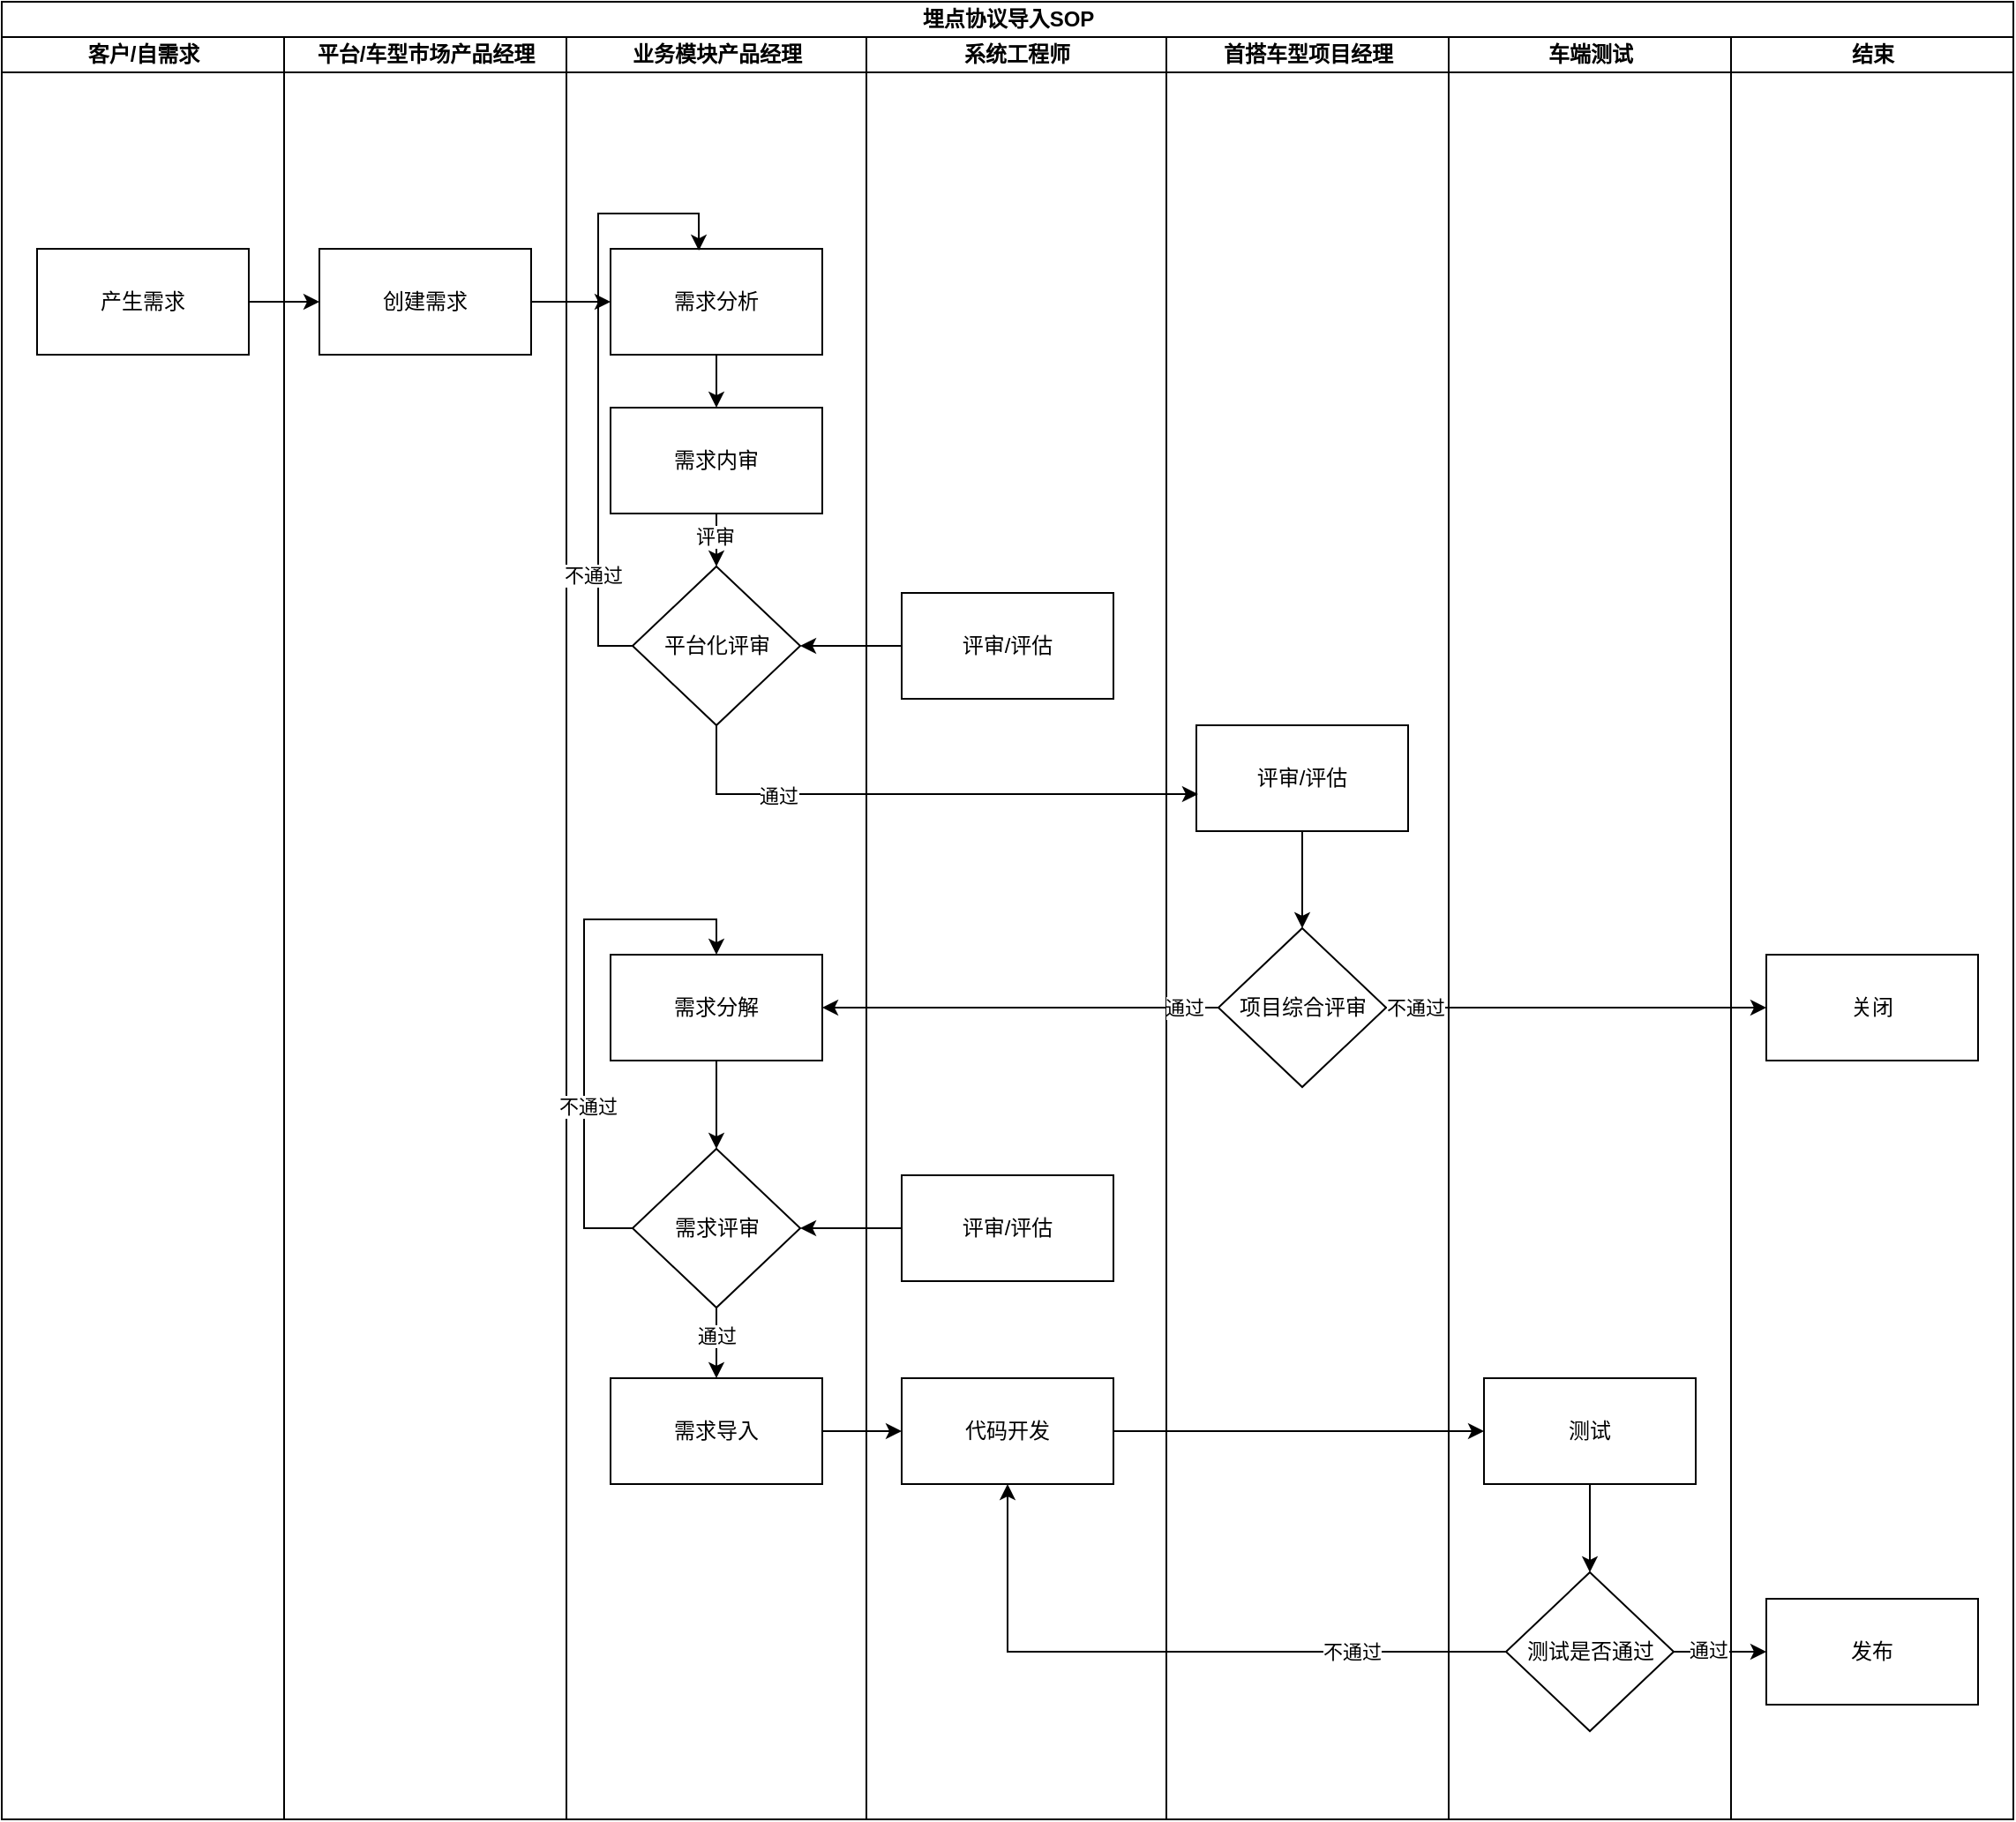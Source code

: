 <mxfile version="27.0.5">
  <diagram name="第 1 页" id="uvCS95DBRTtOygPlPAw_">
    <mxGraphModel dx="2018" dy="1112" grid="1" gridSize="10" guides="1" tooltips="1" connect="1" arrows="1" fold="1" page="1" pageScale="1" pageWidth="827" pageHeight="1169" math="0" shadow="0">
      <root>
        <mxCell id="0" />
        <mxCell id="1" parent="0" />
        <mxCell id="miPuNvPlgEgBlrkeNLi2-1" value="埋点协议导入SOP" style="swimlane;childLayout=stackLayout;resizeParent=1;resizeParentMax=0;startSize=20;html=1;" parent="1" vertex="1">
          <mxGeometry x="30" y="60" width="1140" height="1030" as="geometry" />
        </mxCell>
        <mxCell id="miPuNvPlgEgBlrkeNLi2-2" value="客户/自需求" style="swimlane;startSize=20;html=1;" parent="miPuNvPlgEgBlrkeNLi2-1" vertex="1">
          <mxGeometry y="20" width="160" height="1010" as="geometry" />
        </mxCell>
        <mxCell id="miPuNvPlgEgBlrkeNLi2-10" value="产生需求" style="rounded=0;whiteSpace=wrap;html=1;" parent="miPuNvPlgEgBlrkeNLi2-2" vertex="1">
          <mxGeometry x="20" y="120" width="120" height="60" as="geometry" />
        </mxCell>
        <mxCell id="miPuNvPlgEgBlrkeNLi2-3" value="平台/车型市场产品经理" style="swimlane;startSize=20;html=1;" parent="miPuNvPlgEgBlrkeNLi2-1" vertex="1">
          <mxGeometry x="160" y="20" width="160" height="1010" as="geometry" />
        </mxCell>
        <mxCell id="miPuNvPlgEgBlrkeNLi2-11" value="创建需求" style="rounded=0;whiteSpace=wrap;html=1;" parent="miPuNvPlgEgBlrkeNLi2-3" vertex="1">
          <mxGeometry x="20" y="120" width="120" height="60" as="geometry" />
        </mxCell>
        <mxCell id="miPuNvPlgEgBlrkeNLi2-5" value="业务模块产品经理" style="swimlane;startSize=20;html=1;" parent="miPuNvPlgEgBlrkeNLi2-1" vertex="1">
          <mxGeometry x="320" y="20" width="170" height="1010" as="geometry" />
        </mxCell>
        <mxCell id="U3OjgcbK7q2tvFuokwTl-5" value="" style="edgeStyle=orthogonalEdgeStyle;rounded=0;orthogonalLoop=1;jettySize=auto;html=1;" edge="1" parent="miPuNvPlgEgBlrkeNLi2-5" source="U3OjgcbK7q2tvFuokwTl-2" target="U3OjgcbK7q2tvFuokwTl-4">
          <mxGeometry relative="1" as="geometry" />
        </mxCell>
        <mxCell id="U3OjgcbK7q2tvFuokwTl-2" value="需求分析" style="rounded=0;whiteSpace=wrap;html=1;" vertex="1" parent="miPuNvPlgEgBlrkeNLi2-5">
          <mxGeometry x="25" y="120" width="120" height="60" as="geometry" />
        </mxCell>
        <mxCell id="U3OjgcbK7q2tvFuokwTl-7" value="" style="edgeStyle=orthogonalEdgeStyle;rounded=0;orthogonalLoop=1;jettySize=auto;html=1;" edge="1" parent="miPuNvPlgEgBlrkeNLi2-5" source="U3OjgcbK7q2tvFuokwTl-4" target="U3OjgcbK7q2tvFuokwTl-6">
          <mxGeometry relative="1" as="geometry" />
        </mxCell>
        <mxCell id="U3OjgcbK7q2tvFuokwTl-12" value="评审" style="edgeLabel;html=1;align=center;verticalAlign=middle;resizable=0;points=[];" vertex="1" connectable="0" parent="U3OjgcbK7q2tvFuokwTl-7">
          <mxGeometry x="0.32" y="-1" relative="1" as="geometry">
            <mxPoint as="offset" />
          </mxGeometry>
        </mxCell>
        <mxCell id="U3OjgcbK7q2tvFuokwTl-4" value="需求内审" style="rounded=0;whiteSpace=wrap;html=1;" vertex="1" parent="miPuNvPlgEgBlrkeNLi2-5">
          <mxGeometry x="25" y="210" width="120" height="60" as="geometry" />
        </mxCell>
        <mxCell id="U3OjgcbK7q2tvFuokwTl-6" value="平台化评审" style="rhombus;whiteSpace=wrap;html=1;" vertex="1" parent="miPuNvPlgEgBlrkeNLi2-5">
          <mxGeometry x="37.5" y="300" width="95" height="90" as="geometry" />
        </mxCell>
        <mxCell id="U3OjgcbK7q2tvFuokwTl-13" style="edgeStyle=orthogonalEdgeStyle;rounded=0;orthogonalLoop=1;jettySize=auto;html=1;exitX=0;exitY=0.5;exitDx=0;exitDy=0;entryX=0.417;entryY=0.017;entryDx=0;entryDy=0;entryPerimeter=0;" edge="1" parent="miPuNvPlgEgBlrkeNLi2-5" source="U3OjgcbK7q2tvFuokwTl-6" target="U3OjgcbK7q2tvFuokwTl-2">
          <mxGeometry relative="1" as="geometry">
            <Array as="points">
              <mxPoint x="18" y="345" />
              <mxPoint x="18" y="100" />
              <mxPoint x="75" y="100" />
            </Array>
          </mxGeometry>
        </mxCell>
        <mxCell id="U3OjgcbK7q2tvFuokwTl-14" value="不通过" style="edgeLabel;html=1;align=center;verticalAlign=middle;resizable=0;points=[];" vertex="1" connectable="0" parent="U3OjgcbK7q2tvFuokwTl-13">
          <mxGeometry x="-0.647" y="3" relative="1" as="geometry">
            <mxPoint y="1" as="offset" />
          </mxGeometry>
        </mxCell>
        <mxCell id="U3OjgcbK7q2tvFuokwTl-36" style="edgeStyle=orthogonalEdgeStyle;rounded=0;orthogonalLoop=1;jettySize=auto;html=1;" edge="1" parent="miPuNvPlgEgBlrkeNLi2-5" source="U3OjgcbK7q2tvFuokwTl-20" target="U3OjgcbK7q2tvFuokwTl-35">
          <mxGeometry relative="1" as="geometry" />
        </mxCell>
        <mxCell id="U3OjgcbK7q2tvFuokwTl-20" value="需求分解" style="rounded=0;whiteSpace=wrap;html=1;" vertex="1" parent="miPuNvPlgEgBlrkeNLi2-5">
          <mxGeometry x="25" y="520" width="120" height="60" as="geometry" />
        </mxCell>
        <mxCell id="U3OjgcbK7q2tvFuokwTl-40" style="edgeStyle=orthogonalEdgeStyle;rounded=0;orthogonalLoop=1;jettySize=auto;html=1;exitX=0.5;exitY=1;exitDx=0;exitDy=0;entryX=0.5;entryY=0;entryDx=0;entryDy=0;" edge="1" parent="miPuNvPlgEgBlrkeNLi2-5" source="U3OjgcbK7q2tvFuokwTl-35" target="U3OjgcbK7q2tvFuokwTl-39">
          <mxGeometry relative="1" as="geometry" />
        </mxCell>
        <mxCell id="U3OjgcbK7q2tvFuokwTl-43" value="通过" style="edgeLabel;html=1;align=center;verticalAlign=middle;resizable=0;points=[];" vertex="1" connectable="0" parent="U3OjgcbK7q2tvFuokwTl-40">
          <mxGeometry x="-0.2" y="4" relative="1" as="geometry">
            <mxPoint x="-4" as="offset" />
          </mxGeometry>
        </mxCell>
        <mxCell id="U3OjgcbK7q2tvFuokwTl-41" style="edgeStyle=orthogonalEdgeStyle;rounded=0;orthogonalLoop=1;jettySize=auto;html=1;exitX=0;exitY=0.5;exitDx=0;exitDy=0;entryX=0.5;entryY=0;entryDx=0;entryDy=0;" edge="1" parent="miPuNvPlgEgBlrkeNLi2-5" source="U3OjgcbK7q2tvFuokwTl-35" target="U3OjgcbK7q2tvFuokwTl-20">
          <mxGeometry relative="1" as="geometry">
            <Array as="points">
              <mxPoint x="10" y="675" />
              <mxPoint x="10" y="500" />
              <mxPoint x="85" y="500" />
            </Array>
          </mxGeometry>
        </mxCell>
        <mxCell id="U3OjgcbK7q2tvFuokwTl-42" value="不通过" style="edgeLabel;html=1;align=center;verticalAlign=middle;resizable=0;points=[];" vertex="1" connectable="0" parent="U3OjgcbK7q2tvFuokwTl-41">
          <mxGeometry x="-0.344" y="-2" relative="1" as="geometry">
            <mxPoint y="1" as="offset" />
          </mxGeometry>
        </mxCell>
        <mxCell id="U3OjgcbK7q2tvFuokwTl-35" value="需求评审" style="rhombus;whiteSpace=wrap;html=1;" vertex="1" parent="miPuNvPlgEgBlrkeNLi2-5">
          <mxGeometry x="37.5" y="630" width="95" height="90" as="geometry" />
        </mxCell>
        <mxCell id="U3OjgcbK7q2tvFuokwTl-39" value="需求导入" style="rounded=0;whiteSpace=wrap;html=1;" vertex="1" parent="miPuNvPlgEgBlrkeNLi2-5">
          <mxGeometry x="25" y="760" width="120" height="60" as="geometry" />
        </mxCell>
        <mxCell id="miPuNvPlgEgBlrkeNLi2-6" value="系统工程师" style="swimlane;startSize=20;html=1;" parent="miPuNvPlgEgBlrkeNLi2-1" vertex="1">
          <mxGeometry x="490" y="20" width="170" height="1010" as="geometry" />
        </mxCell>
        <mxCell id="U3OjgcbK7q2tvFuokwTl-8" value="评审/评估" style="rounded=0;whiteSpace=wrap;html=1;" vertex="1" parent="miPuNvPlgEgBlrkeNLi2-6">
          <mxGeometry x="20" y="315" width="120" height="60" as="geometry" />
        </mxCell>
        <mxCell id="U3OjgcbK7q2tvFuokwTl-37" value="评审/评估" style="rounded=0;whiteSpace=wrap;html=1;" vertex="1" parent="miPuNvPlgEgBlrkeNLi2-6">
          <mxGeometry x="20" y="645" width="120" height="60" as="geometry" />
        </mxCell>
        <mxCell id="U3OjgcbK7q2tvFuokwTl-44" value="代码开发" style="rounded=0;whiteSpace=wrap;html=1;" vertex="1" parent="miPuNvPlgEgBlrkeNLi2-6">
          <mxGeometry x="20" y="760" width="120" height="60" as="geometry" />
        </mxCell>
        <mxCell id="miPuNvPlgEgBlrkeNLi2-7" value="首搭车型项目经理" style="swimlane;startSize=20;html=1;" parent="miPuNvPlgEgBlrkeNLi2-1" vertex="1">
          <mxGeometry x="660" y="20" width="160" height="1010" as="geometry" />
        </mxCell>
        <mxCell id="U3OjgcbK7q2tvFuokwTl-18" style="edgeStyle=orthogonalEdgeStyle;rounded=0;orthogonalLoop=1;jettySize=auto;html=1;exitX=0.5;exitY=1;exitDx=0;exitDy=0;" edge="1" parent="miPuNvPlgEgBlrkeNLi2-7" source="U3OjgcbK7q2tvFuokwTl-16">
          <mxGeometry relative="1" as="geometry">
            <mxPoint x="77" y="505" as="targetPoint" />
          </mxGeometry>
        </mxCell>
        <mxCell id="U3OjgcbK7q2tvFuokwTl-16" value="评审/评估" style="rounded=0;whiteSpace=wrap;html=1;" vertex="1" parent="miPuNvPlgEgBlrkeNLi2-7">
          <mxGeometry x="17" y="390" width="120" height="60" as="geometry" />
        </mxCell>
        <mxCell id="U3OjgcbK7q2tvFuokwTl-19" value="项目综合评审" style="rhombus;whiteSpace=wrap;html=1;" vertex="1" parent="miPuNvPlgEgBlrkeNLi2-7">
          <mxGeometry x="29.5" y="505" width="95" height="90" as="geometry" />
        </mxCell>
        <mxCell id="U3OjgcbK7q2tvFuokwTl-21" value="车端测试" style="swimlane;startSize=20;html=1;" vertex="1" parent="miPuNvPlgEgBlrkeNLi2-1">
          <mxGeometry x="820" y="20" width="160" height="1010" as="geometry" />
        </mxCell>
        <mxCell id="U3OjgcbK7q2tvFuokwTl-54" style="edgeStyle=orthogonalEdgeStyle;rounded=0;orthogonalLoop=1;jettySize=auto;html=1;exitX=0.5;exitY=1;exitDx=0;exitDy=0;" edge="1" parent="U3OjgcbK7q2tvFuokwTl-21" source="U3OjgcbK7q2tvFuokwTl-48" target="U3OjgcbK7q2tvFuokwTl-53">
          <mxGeometry relative="1" as="geometry" />
        </mxCell>
        <mxCell id="U3OjgcbK7q2tvFuokwTl-48" value="测试" style="rounded=0;whiteSpace=wrap;html=1;" vertex="1" parent="U3OjgcbK7q2tvFuokwTl-21">
          <mxGeometry x="20" y="760" width="120" height="60" as="geometry" />
        </mxCell>
        <mxCell id="U3OjgcbK7q2tvFuokwTl-53" value="测试是否通过" style="rhombus;whiteSpace=wrap;html=1;" vertex="1" parent="U3OjgcbK7q2tvFuokwTl-21">
          <mxGeometry x="32.5" y="870" width="95" height="90" as="geometry" />
        </mxCell>
        <mxCell id="U3OjgcbK7q2tvFuokwTl-46" value="结束" style="swimlane;startSize=20;html=1;" vertex="1" parent="miPuNvPlgEgBlrkeNLi2-1">
          <mxGeometry x="980" y="20" width="160" height="1010" as="geometry" />
        </mxCell>
        <mxCell id="U3OjgcbK7q2tvFuokwTl-47" value="关闭" style="rounded=0;whiteSpace=wrap;html=1;" vertex="1" parent="U3OjgcbK7q2tvFuokwTl-46">
          <mxGeometry x="20" y="520" width="120" height="60" as="geometry" />
        </mxCell>
        <mxCell id="U3OjgcbK7q2tvFuokwTl-58" value="发布" style="rounded=0;whiteSpace=wrap;html=1;" vertex="1" parent="U3OjgcbK7q2tvFuokwTl-46">
          <mxGeometry x="20" y="885" width="120" height="60" as="geometry" />
        </mxCell>
        <mxCell id="U3OjgcbK7q2tvFuokwTl-1" style="edgeStyle=orthogonalEdgeStyle;rounded=0;orthogonalLoop=1;jettySize=auto;html=1;exitX=1;exitY=0.5;exitDx=0;exitDy=0;entryX=0;entryY=0.5;entryDx=0;entryDy=0;" edge="1" parent="miPuNvPlgEgBlrkeNLi2-1" source="miPuNvPlgEgBlrkeNLi2-10" target="miPuNvPlgEgBlrkeNLi2-11">
          <mxGeometry relative="1" as="geometry" />
        </mxCell>
        <mxCell id="U3OjgcbK7q2tvFuokwTl-3" style="edgeStyle=orthogonalEdgeStyle;rounded=0;orthogonalLoop=1;jettySize=auto;html=1;exitX=1;exitY=0.5;exitDx=0;exitDy=0;entryX=0;entryY=0.5;entryDx=0;entryDy=0;" edge="1" parent="miPuNvPlgEgBlrkeNLi2-1" source="miPuNvPlgEgBlrkeNLi2-11" target="U3OjgcbK7q2tvFuokwTl-2">
          <mxGeometry relative="1" as="geometry" />
        </mxCell>
        <mxCell id="U3OjgcbK7q2tvFuokwTl-9" style="edgeStyle=orthogonalEdgeStyle;rounded=0;orthogonalLoop=1;jettySize=auto;html=1;exitX=0;exitY=0.5;exitDx=0;exitDy=0;entryX=1;entryY=0.5;entryDx=0;entryDy=0;" edge="1" parent="miPuNvPlgEgBlrkeNLi2-1" source="U3OjgcbK7q2tvFuokwTl-8" target="U3OjgcbK7q2tvFuokwTl-6">
          <mxGeometry relative="1" as="geometry" />
        </mxCell>
        <mxCell id="U3OjgcbK7q2tvFuokwTl-11" style="edgeStyle=orthogonalEdgeStyle;rounded=0;orthogonalLoop=1;jettySize=auto;html=1;exitX=0.5;exitY=1;exitDx=0;exitDy=0;entryX=0.008;entryY=0.65;entryDx=0;entryDy=0;entryPerimeter=0;" edge="1" parent="miPuNvPlgEgBlrkeNLi2-1" source="U3OjgcbK7q2tvFuokwTl-6" target="U3OjgcbK7q2tvFuokwTl-16">
          <mxGeometry relative="1" as="geometry">
            <mxPoint x="405" y="450" as="targetPoint" />
          </mxGeometry>
        </mxCell>
        <mxCell id="U3OjgcbK7q2tvFuokwTl-15" value="通过" style="edgeLabel;html=1;align=center;verticalAlign=middle;resizable=0;points=[];" vertex="1" connectable="0" parent="U3OjgcbK7q2tvFuokwTl-11">
          <mxGeometry x="-0.161" y="-1" relative="1" as="geometry">
            <mxPoint x="-57" as="offset" />
          </mxGeometry>
        </mxCell>
        <mxCell id="U3OjgcbK7q2tvFuokwTl-26" style="edgeStyle=orthogonalEdgeStyle;rounded=0;orthogonalLoop=1;jettySize=auto;html=1;exitX=1;exitY=0.5;exitDx=0;exitDy=0;entryX=0;entryY=0.5;entryDx=0;entryDy=0;" edge="1" parent="miPuNvPlgEgBlrkeNLi2-1" source="U3OjgcbK7q2tvFuokwTl-19" target="U3OjgcbK7q2tvFuokwTl-47">
          <mxGeometry relative="1" as="geometry">
            <mxPoint x="840" y="570" as="targetPoint" />
          </mxGeometry>
        </mxCell>
        <mxCell id="U3OjgcbK7q2tvFuokwTl-29" value="不通过" style="edgeLabel;html=1;align=center;verticalAlign=middle;resizable=0;points=[];" vertex="1" connectable="0" parent="U3OjgcbK7q2tvFuokwTl-26">
          <mxGeometry x="-0.333" y="-2" relative="1" as="geometry">
            <mxPoint x="-56" y="-2" as="offset" />
          </mxGeometry>
        </mxCell>
        <mxCell id="U3OjgcbK7q2tvFuokwTl-27" style="edgeStyle=orthogonalEdgeStyle;rounded=0;orthogonalLoop=1;jettySize=auto;html=1;exitX=0;exitY=0.5;exitDx=0;exitDy=0;entryX=1;entryY=0.5;entryDx=0;entryDy=0;" edge="1" parent="miPuNvPlgEgBlrkeNLi2-1" source="U3OjgcbK7q2tvFuokwTl-19" target="U3OjgcbK7q2tvFuokwTl-20">
          <mxGeometry relative="1" as="geometry" />
        </mxCell>
        <mxCell id="U3OjgcbK7q2tvFuokwTl-28" value="通过" style="edgeLabel;html=1;align=center;verticalAlign=middle;resizable=0;points=[];" vertex="1" connectable="0" parent="U3OjgcbK7q2tvFuokwTl-27">
          <mxGeometry x="-0.194" y="2" relative="1" as="geometry">
            <mxPoint x="71" y="-2" as="offset" />
          </mxGeometry>
        </mxCell>
        <mxCell id="U3OjgcbK7q2tvFuokwTl-38" style="edgeStyle=orthogonalEdgeStyle;rounded=0;orthogonalLoop=1;jettySize=auto;html=1;exitX=0;exitY=0.5;exitDx=0;exitDy=0;entryX=1;entryY=0.5;entryDx=0;entryDy=0;" edge="1" parent="miPuNvPlgEgBlrkeNLi2-1" source="U3OjgcbK7q2tvFuokwTl-37" target="U3OjgcbK7q2tvFuokwTl-35">
          <mxGeometry relative="1" as="geometry" />
        </mxCell>
        <mxCell id="U3OjgcbK7q2tvFuokwTl-45" style="edgeStyle=orthogonalEdgeStyle;rounded=0;orthogonalLoop=1;jettySize=auto;html=1;exitX=1;exitY=0.5;exitDx=0;exitDy=0;entryX=0;entryY=0.5;entryDx=0;entryDy=0;" edge="1" parent="miPuNvPlgEgBlrkeNLi2-1" source="U3OjgcbK7q2tvFuokwTl-39" target="U3OjgcbK7q2tvFuokwTl-44">
          <mxGeometry relative="1" as="geometry" />
        </mxCell>
        <mxCell id="U3OjgcbK7q2tvFuokwTl-49" style="edgeStyle=orthogonalEdgeStyle;rounded=0;orthogonalLoop=1;jettySize=auto;html=1;exitX=1;exitY=0.5;exitDx=0;exitDy=0;entryX=0;entryY=0.5;entryDx=0;entryDy=0;" edge="1" parent="miPuNvPlgEgBlrkeNLi2-1" source="U3OjgcbK7q2tvFuokwTl-44" target="U3OjgcbK7q2tvFuokwTl-48">
          <mxGeometry relative="1" as="geometry" />
        </mxCell>
        <mxCell id="U3OjgcbK7q2tvFuokwTl-55" style="edgeStyle=orthogonalEdgeStyle;rounded=0;orthogonalLoop=1;jettySize=auto;html=1;exitX=0;exitY=0.5;exitDx=0;exitDy=0;entryX=0.5;entryY=1;entryDx=0;entryDy=0;" edge="1" parent="miPuNvPlgEgBlrkeNLi2-1" source="U3OjgcbK7q2tvFuokwTl-53" target="U3OjgcbK7q2tvFuokwTl-44">
          <mxGeometry relative="1" as="geometry" />
        </mxCell>
        <mxCell id="U3OjgcbK7q2tvFuokwTl-56" value="不通过" style="edgeLabel;html=1;align=center;verticalAlign=middle;resizable=0;points=[];" vertex="1" connectable="0" parent="U3OjgcbK7q2tvFuokwTl-55">
          <mxGeometry x="-0.531" relative="1" as="geometry">
            <mxPoint x="1" as="offset" />
          </mxGeometry>
        </mxCell>
        <mxCell id="U3OjgcbK7q2tvFuokwTl-59" style="edgeStyle=orthogonalEdgeStyle;rounded=0;orthogonalLoop=1;jettySize=auto;html=1;exitX=1;exitY=0.5;exitDx=0;exitDy=0;" edge="1" parent="miPuNvPlgEgBlrkeNLi2-1" source="U3OjgcbK7q2tvFuokwTl-53" target="U3OjgcbK7q2tvFuokwTl-58">
          <mxGeometry relative="1" as="geometry" />
        </mxCell>
        <mxCell id="U3OjgcbK7q2tvFuokwTl-60" value="通过" style="edgeLabel;html=1;align=center;verticalAlign=middle;resizable=0;points=[];" vertex="1" connectable="0" parent="U3OjgcbK7q2tvFuokwTl-59">
          <mxGeometry x="-0.257" y="1" relative="1" as="geometry">
            <mxPoint as="offset" />
          </mxGeometry>
        </mxCell>
      </root>
    </mxGraphModel>
  </diagram>
</mxfile>
